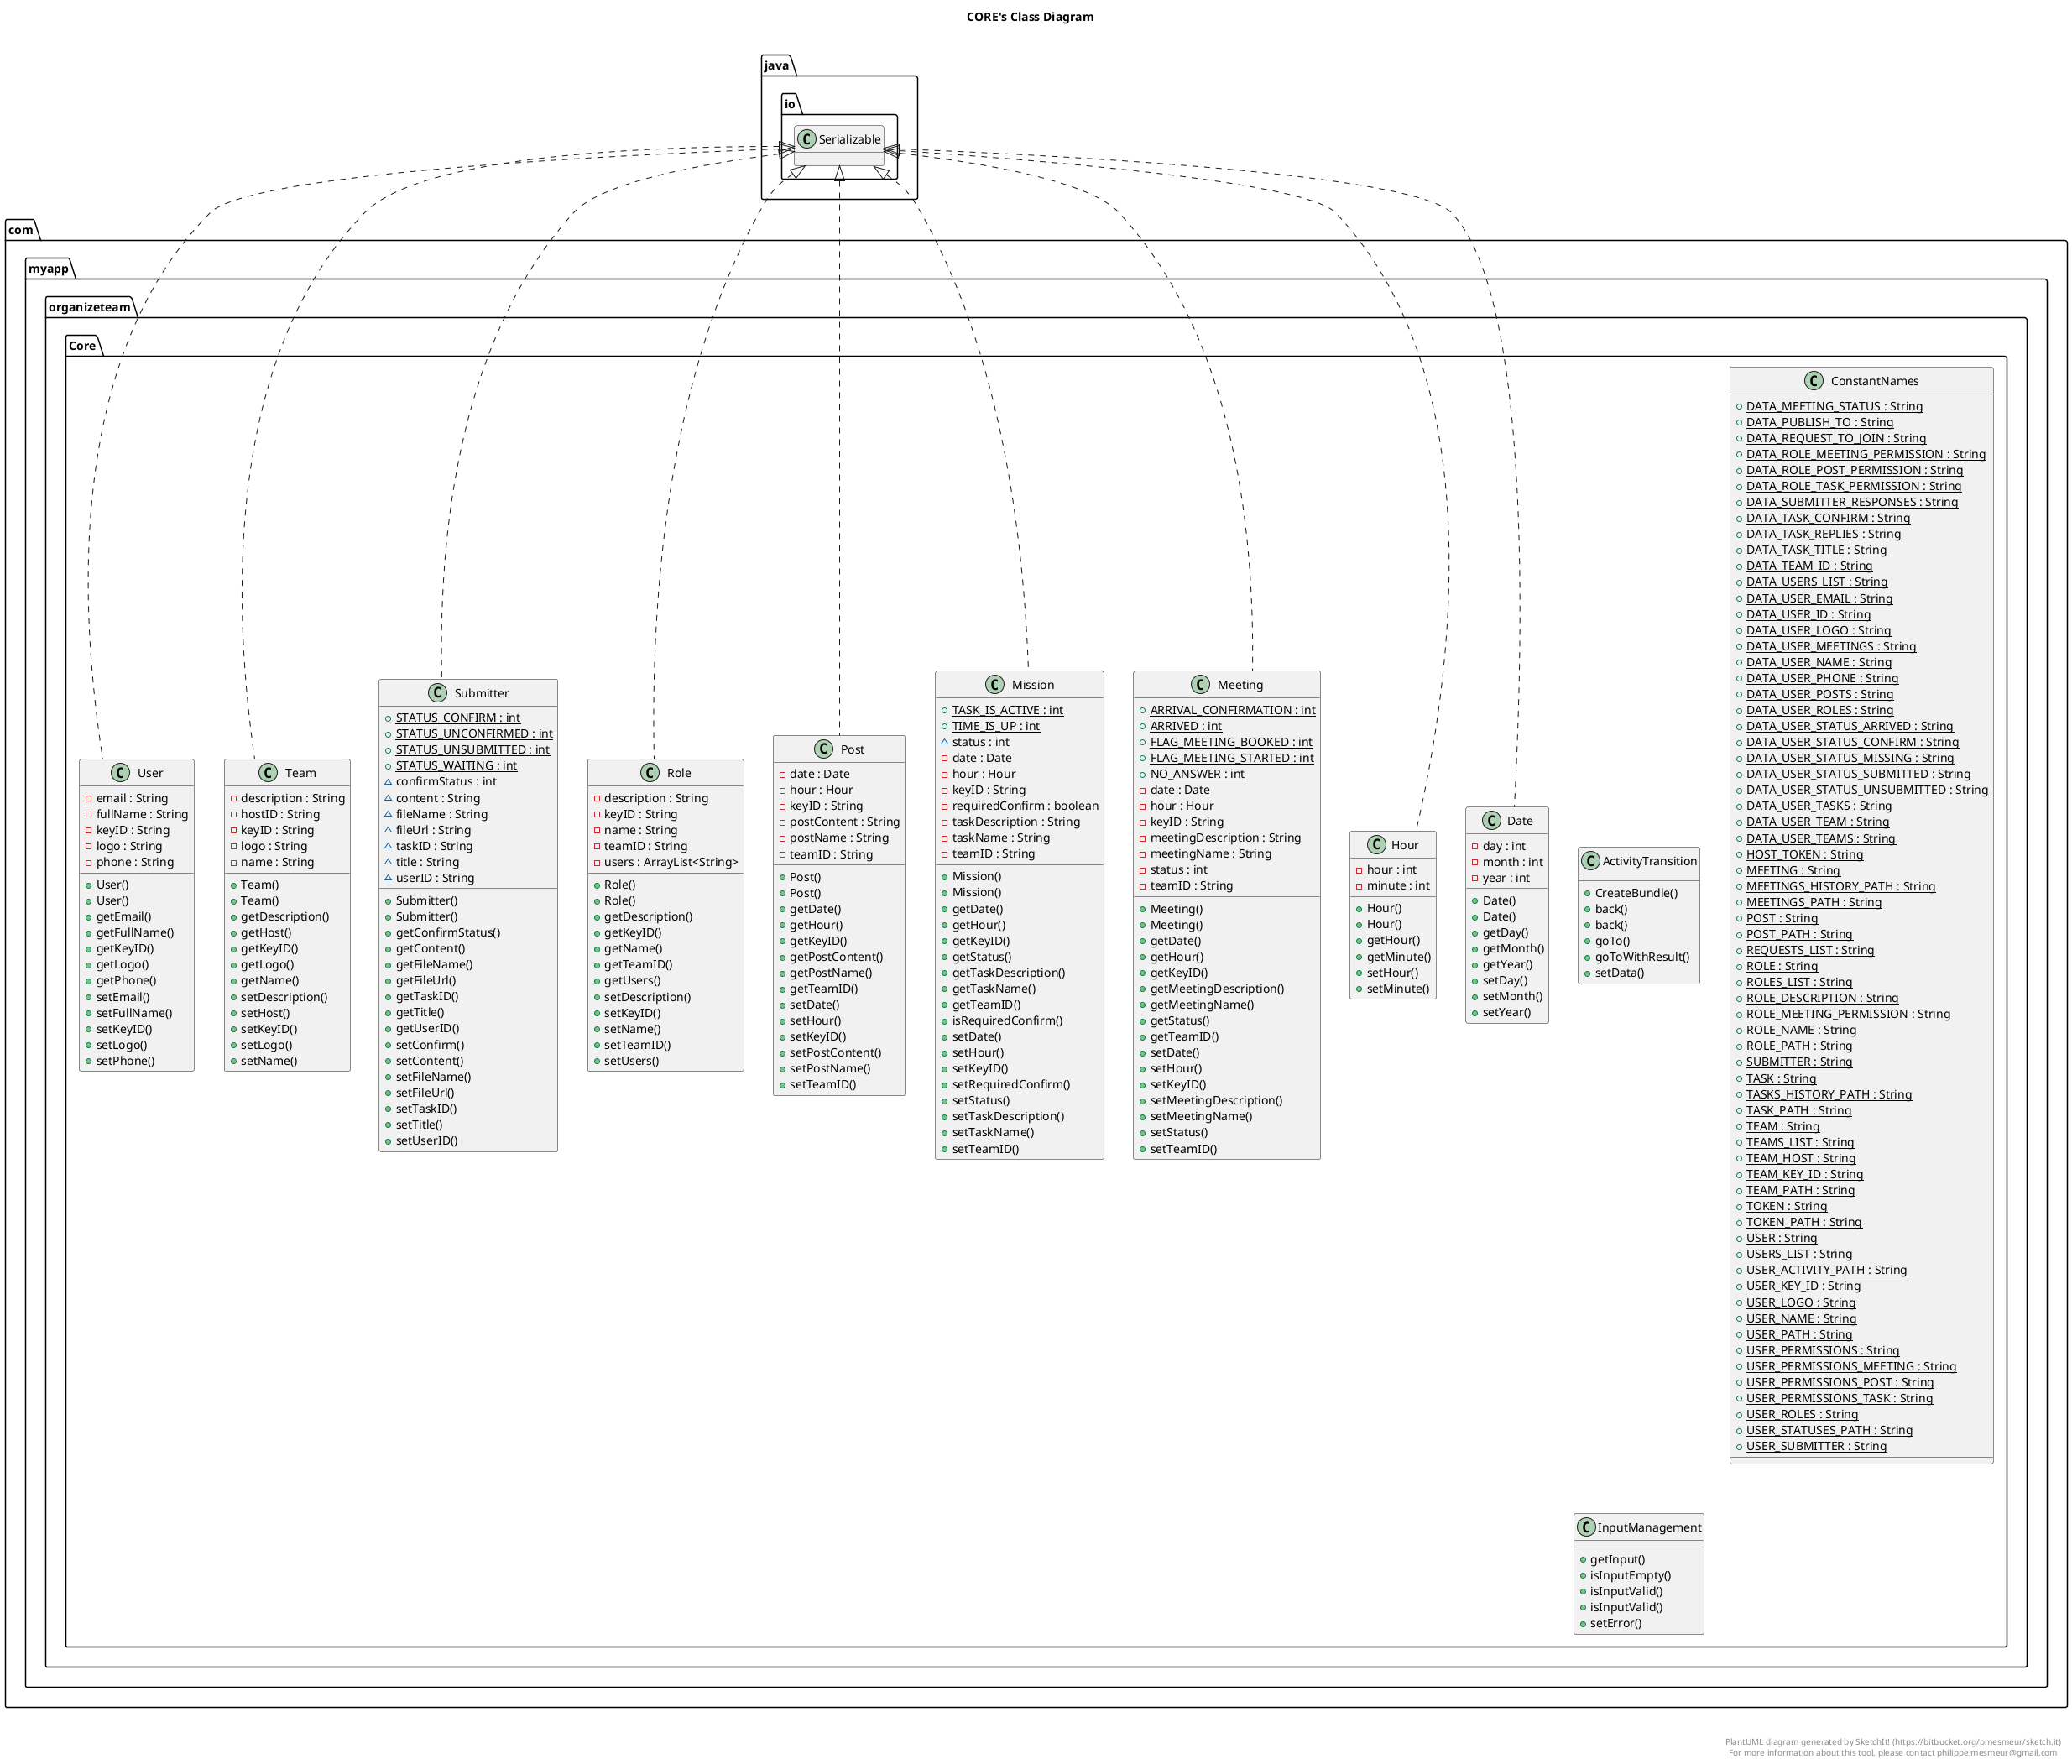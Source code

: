 @startuml

title __CORE's Class Diagram__\n

  namespace com.myapp.organizeteam.Core {
    class com.myapp.organizeteam.Core.ActivityTransition {
        + CreateBundle()
        + back()
        + back()
        + goTo()
        + goToWithResult()
        + setData()
    }
  }
  

  namespace com.myapp.organizeteam.Core {
    class com.myapp.organizeteam.Core.ConstantNames{
        {static} + DATA_MEETING_STATUS : String
        {static} + DATA_PUBLISH_TO : String
        {static} + DATA_REQUEST_TO_JOIN : String
        {static} + DATA_ROLE_MEETING_PERMISSION : String
        {static} + DATA_ROLE_POST_PERMISSION : String
        {static} + DATA_ROLE_TASK_PERMISSION : String
        {static} + DATA_SUBMITTER_RESPONSES : String
        {static} + DATA_TASK_CONFIRM : String
        {static} + DATA_TASK_REPLIES : String
        {static} + DATA_TASK_TITLE : String
        {static} + DATA_TEAM_ID : String
        {static} + DATA_USERS_LIST : String
        {static} + DATA_USER_EMAIL : String
        {static} + DATA_USER_ID : String
        {static} + DATA_USER_LOGO : String
        {static} + DATA_USER_MEETINGS : String
        {static} + DATA_USER_NAME : String
        {static} + DATA_USER_PHONE : String
        {static} + DATA_USER_POSTS : String
        {static} + DATA_USER_ROLES : String
        {static} + DATA_USER_STATUS_ARRIVED : String
        {static} + DATA_USER_STATUS_CONFIRM : String
        {static} + DATA_USER_STATUS_MISSING : String
        {static} + DATA_USER_STATUS_SUBMITTED : String
        {static} + DATA_USER_STATUS_UNSUBMITTED : String
        {static} + DATA_USER_TASKS : String
        {static} + DATA_USER_TEAM : String
        {static} + DATA_USER_TEAMS : String
        {static} + HOST_TOKEN : String
        {static} + MEETING : String
        {static} + MEETINGS_HISTORY_PATH : String
        {static} + MEETINGS_PATH : String
        {static} + POST : String
        {static} + POST_PATH : String
        {static} + REQUESTS_LIST : String
        {static} + ROLE : String
        {static} + ROLES_LIST : String
        {static} + ROLE_DESCRIPTION : String
        {static} + ROLE_MEETING_PERMISSION : String
        {static} + ROLE_NAME : String
        {static} + ROLE_PATH : String
        {static} + SUBMITTER : String
        {static} + TASK : String
        {static} + TASKS_HISTORY_PATH : String
        {static} + TASK_PATH : String
        {static} + TEAM : String
        {static} + TEAMS_LIST : String
        {static} + TEAM_HOST : String
        {static} + TEAM_KEY_ID : String
        {static} + TEAM_PATH : String
        {static} + TOKEN : String
        {static} + TOKEN_PATH : String
        {static} + USER : String
        {static} + USERS_LIST : String
        {static} + USER_ACTIVITY_PATH : String
        {static} + USER_KEY_ID : String
        {static} + USER_LOGO : String
        {static} + USER_NAME : String
        {static} + USER_PATH : String
        {static} + USER_PERMISSIONS : String
        {static} + USER_PERMISSIONS_MEETING : String
        {static} + USER_PERMISSIONS_POST : String
        {static} + USER_PERMISSIONS_TASK : String
        {static} + USER_ROLES : String
        {static} + USER_STATUSES_PATH : String
        {static} + USER_SUBMITTER : String
    }
  }
  

  namespace com.myapp.organizeteam.Core {
    class com.myapp.organizeteam.Core.Date {
        - day : int
        - month : int
        - year : int
        + Date()
        + Date()
        + getDay()
        + getMonth()
        + getYear()
        + setDay()
        + setMonth()
        + setYear()
    }
  }
  

  namespace com.myapp.organizeteam.Core {
    class com.myapp.organizeteam.Core.Hour {
        - hour : int
        - minute : int
        + Hour()
        + Hour()
        + getHour()
        + getMinute()
        + setHour()
        + setMinute()
    }
  }
  

  namespace com.myapp.organizeteam.Core {
    class com.myapp.organizeteam.Core.InputManagement {
        + getInput()
        + isInputEmpty()
        + isInputValid()
        + isInputValid()
        + setError()
    }
  }
  

  namespace com.myapp.organizeteam.Core {
    class com.myapp.organizeteam.Core.Meeting {
        {static} + ARRIVAL_CONFIRMATION : int
        {static} + ARRIVED : int
        {static} + FLAG_MEETING_BOOKED : int
        {static} + FLAG_MEETING_STARTED : int
        {static} + NO_ANSWER : int
        - date : Date
        - hour : Hour
        - keyID : String
        - meetingDescription : String
        - meetingName : String
        - status : int
        - teamID : String
        + Meeting()
        + Meeting()
        + getDate()
        + getHour()
        + getKeyID()
        + getMeetingDescription()
        + getMeetingName()
        + getStatus()
        + getTeamID()
        + setDate()
        + setHour()
        + setKeyID()
        + setMeetingDescription()
        + setMeetingName()
        + setStatus()
        + setTeamID()
    }
  }
  

  namespace com.myapp.organizeteam.Core {
    class com.myapp.organizeteam.Core.Mission {
        {static} + TASK_IS_ACTIVE : int
        {static} + TIME_IS_UP : int
        ~ status : int
        - date : Date
        - hour : Hour
        - keyID : String
        - requiredConfirm : boolean
        - taskDescription : String
        - taskName : String
        - teamID : String
        + Mission()
        + Mission()
        + getDate()
        + getHour()
        + getKeyID()
        + getStatus()
        + getTaskDescription()
        + getTaskName()
        + getTeamID()
        + isRequiredConfirm()
        + setDate()
        + setHour()
        + setKeyID()
        + setRequiredConfirm()
        + setStatus()
        + setTaskDescription()
        + setTaskName()
        + setTeamID()
    }
  }
  

  namespace com.myapp.organizeteam.Core {
    class com.myapp.organizeteam.Core.Post {
        - date : Date
        - hour : Hour
        - keyID : String
        - postContent : String
        - postName : String
        - teamID : String
        + Post()
        + Post()
        + getDate()
        + getHour()
        + getKeyID()
        + getPostContent()
        + getPostName()
        + getTeamID()
        + setDate()
        + setHour()
        + setKeyID()
        + setPostContent()
        + setPostName()
        + setTeamID()
    }
  }
  

  namespace com.myapp.organizeteam.Core {
    class com.myapp.organizeteam.Core.Role {
        - description : String
        - keyID : String
        - name : String
        - teamID : String
        - users : ArrayList<String>
        + Role()
        + Role()
        + getDescription()
        + getKeyID()
        + getName()
        + getTeamID()
        + getUsers()
        + setDescription()
        + setKeyID()
        + setName()
        + setTeamID()
        + setUsers()
    }
  }
  

  namespace com.myapp.organizeteam.Core {
    class com.myapp.organizeteam.Core.Submitter {
        {static} + STATUS_CONFIRM : int
        {static} + STATUS_UNCONFIRMED : int
        {static} + STATUS_UNSUBMITTED : int
        {static} + STATUS_WAITING : int
        ~ confirmStatus : int
        ~ content : String
        ~ fileName : String
        ~ fileUrl : String
        ~ taskID : String
        ~ title : String
        ~ userID : String
        + Submitter()
        + Submitter()
        + getConfirmStatus()
        + getContent()
        + getFileName()
        + getFileUrl()
        + getTaskID()
        + getTitle()
        + getUserID()
        + setConfirm()
        + setContent()
        + setFileName()
        + setFileUrl()
        + setTaskID()
        + setTitle()
        + setUserID()
    }
  }
  

  namespace com.myapp.organizeteam.Core {
    class com.myapp.organizeteam.Core.Team {
        - description : String
        - hostID : String
        - keyID : String
        - logo : String
        - name : String
        + Team()
        + Team()
        + getDescription()
        + getHost()
        + getKeyID()
        + getLogo()
        + getName()
        + setDescription()
        + setHost()
        + setKeyID()
        + setLogo()
        + setName()
    }
  }
  

  namespace com.myapp.organizeteam.Core {
    class com.myapp.organizeteam.Core.User {
        - email : String
        - fullName : String
        - keyID : String
        - logo : String
        - phone : String
        + User()
        + User()
        + getEmail()
        + getFullName()
        + getKeyID()
        + getLogo()
        + getPhone()
        + setEmail()
        + setFullName()
        + setKeyID()
        + setLogo()
        + setPhone()
    }
  }
  

  com.myapp.organizeteam.Core.Date .up.|> java.io.Serializable
  com.myapp.organizeteam.Core.Hour .up.|> java.io.Serializable
  com.myapp.organizeteam.Core.Meeting .up.|> Serializable
  com.myapp.organizeteam.Core.Mission .up.|> Serializable
  com.myapp.organizeteam.Core.Post .up.|> Serializable
  com.myapp.organizeteam.Core.Role .up.|> java.io.Serializable
  com.myapp.organizeteam.Core.Submitter .up.|> Serializable
  com.myapp.organizeteam.Core.Team .up.|> java.io.Serializable
  com.myapp.organizeteam.Core.User .up.|> java.io.Serializable


right footer


PlantUML diagram generated by SketchIt! (https://bitbucket.org/pmesmeur/sketch.it)
For more information about this tool, please contact philippe.mesmeur@gmail.com
endfooter

@enduml
